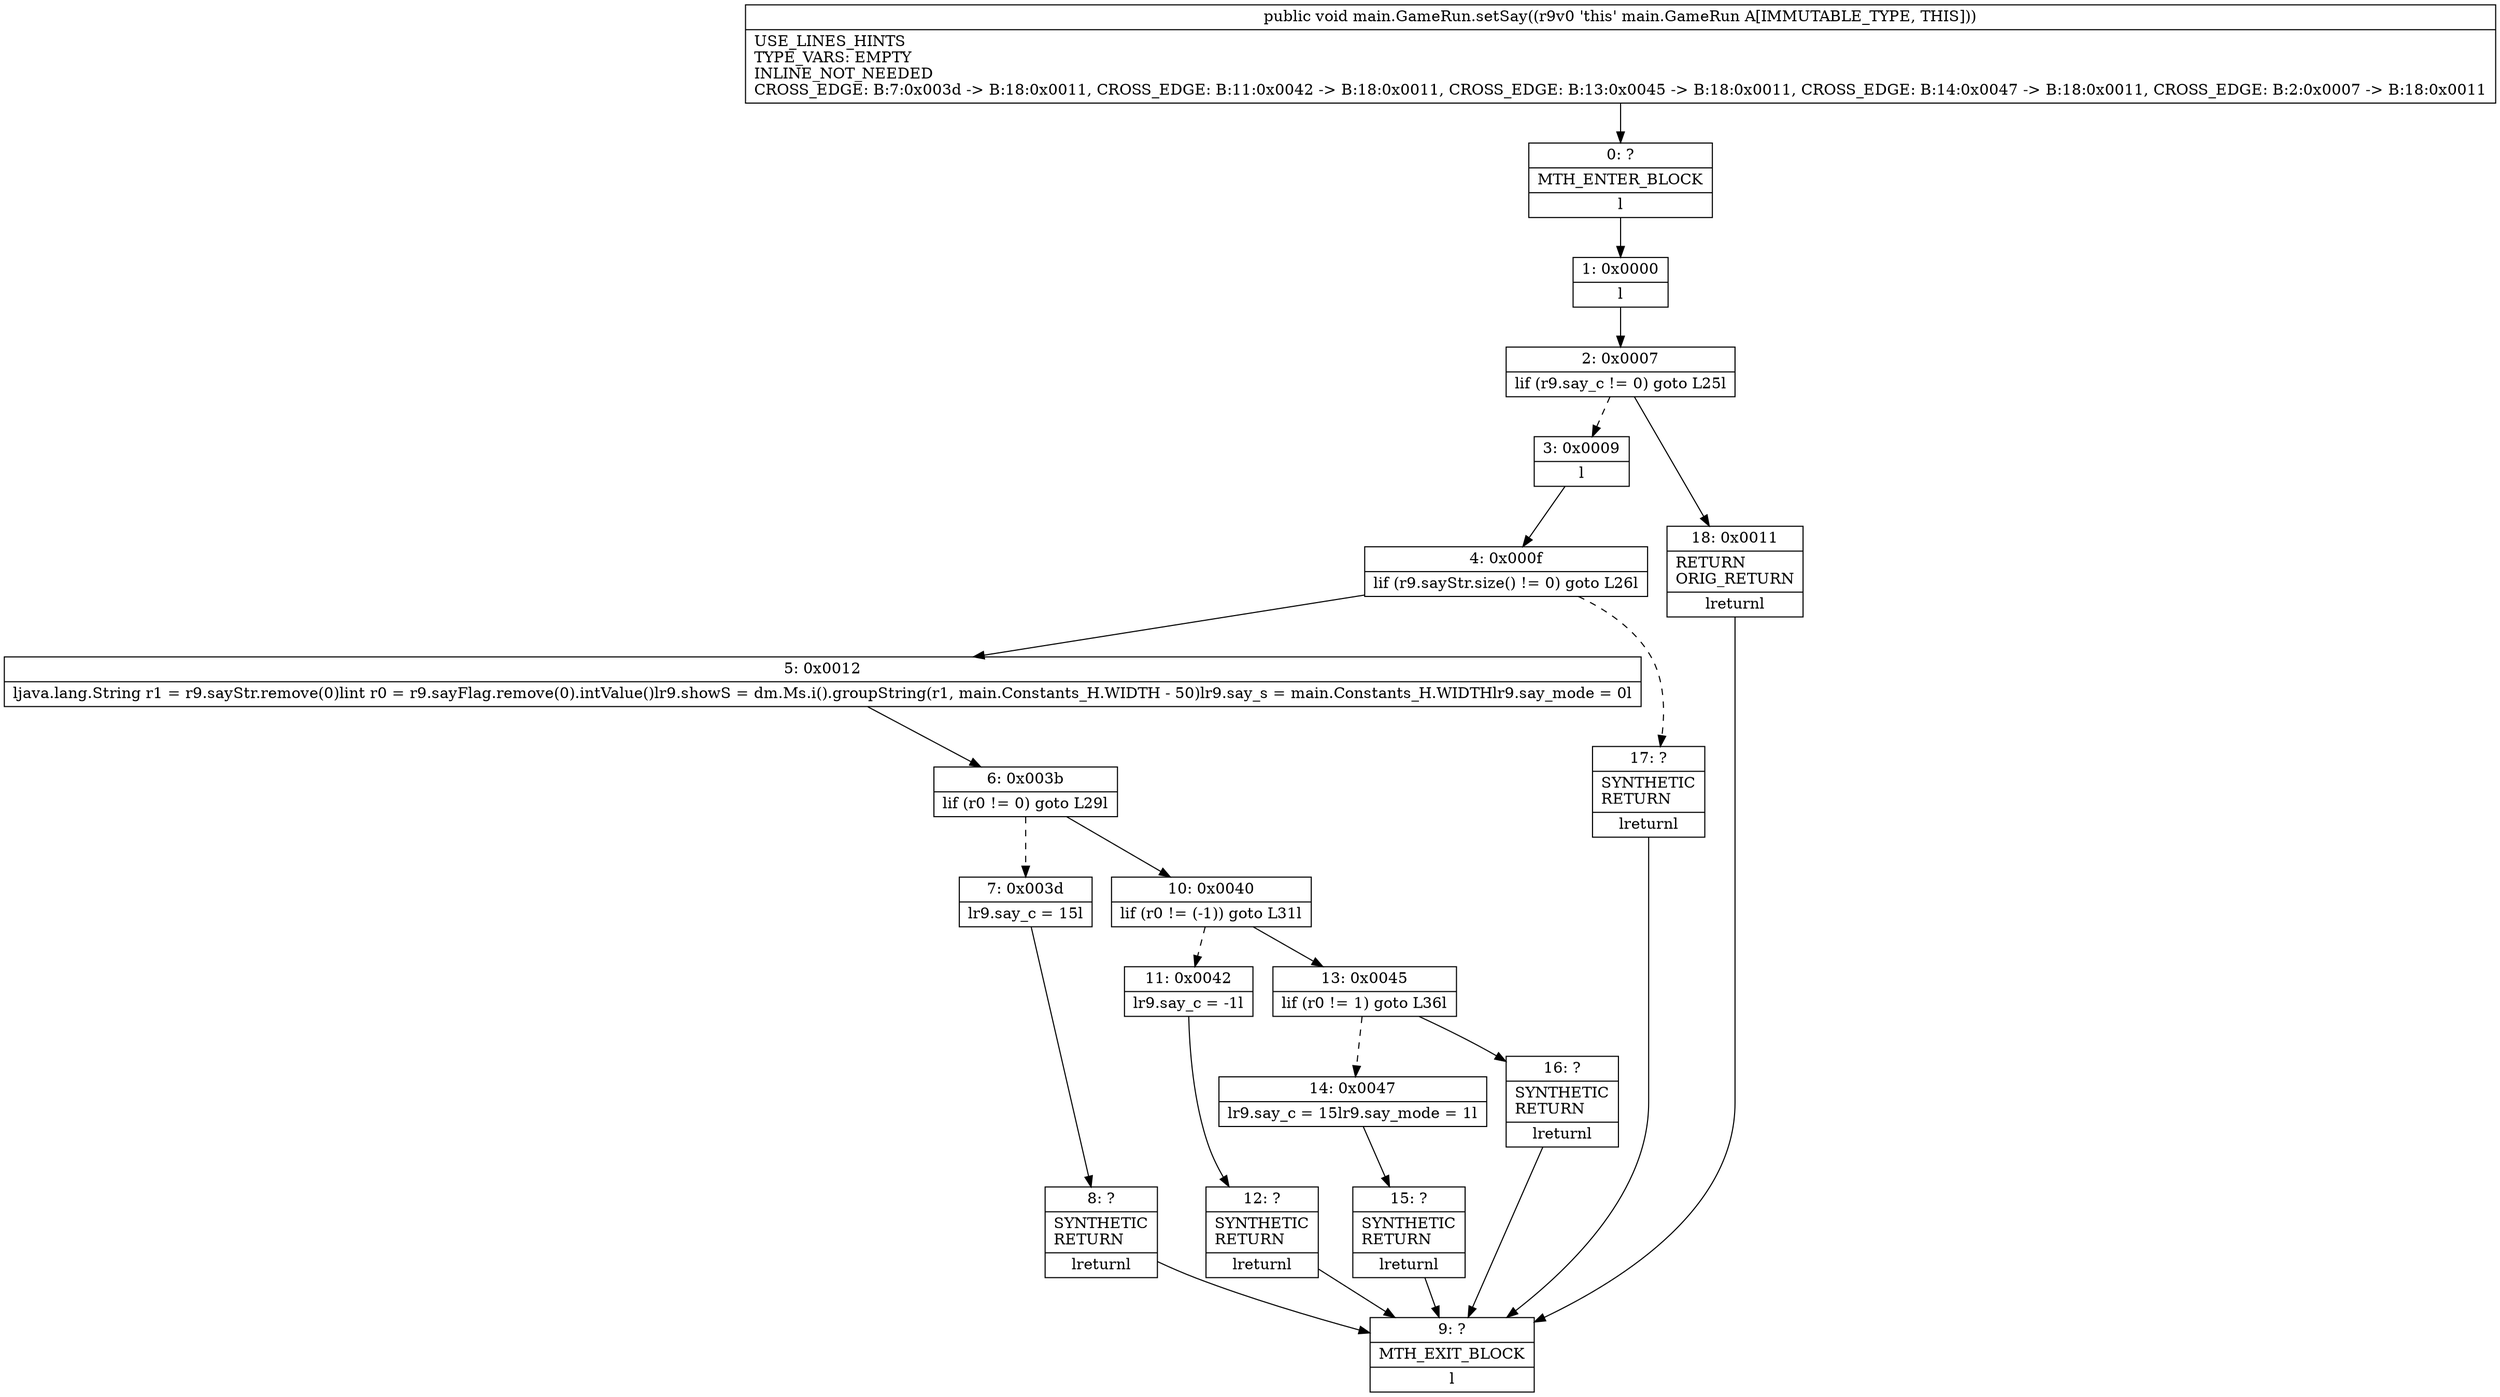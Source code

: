 digraph "CFG formain.GameRun.setSay()V" {
Node_0 [shape=record,label="{0\:\ ?|MTH_ENTER_BLOCK\l|l}"];
Node_1 [shape=record,label="{1\:\ 0x0000|l}"];
Node_2 [shape=record,label="{2\:\ 0x0007|lif (r9.say_c != 0) goto L25l}"];
Node_3 [shape=record,label="{3\:\ 0x0009|l}"];
Node_4 [shape=record,label="{4\:\ 0x000f|lif (r9.sayStr.size() != 0) goto L26l}"];
Node_5 [shape=record,label="{5\:\ 0x0012|ljava.lang.String r1 = r9.sayStr.remove(0)lint r0 = r9.sayFlag.remove(0).intValue()lr9.showS = dm.Ms.i().groupString(r1, main.Constants_H.WIDTH \- 50)lr9.say_s = main.Constants_H.WIDTHlr9.say_mode = 0l}"];
Node_6 [shape=record,label="{6\:\ 0x003b|lif (r0 != 0) goto L29l}"];
Node_7 [shape=record,label="{7\:\ 0x003d|lr9.say_c = 15l}"];
Node_8 [shape=record,label="{8\:\ ?|SYNTHETIC\lRETURN\l|lreturnl}"];
Node_9 [shape=record,label="{9\:\ ?|MTH_EXIT_BLOCK\l|l}"];
Node_10 [shape=record,label="{10\:\ 0x0040|lif (r0 != (\-1)) goto L31l}"];
Node_11 [shape=record,label="{11\:\ 0x0042|lr9.say_c = \-1l}"];
Node_12 [shape=record,label="{12\:\ ?|SYNTHETIC\lRETURN\l|lreturnl}"];
Node_13 [shape=record,label="{13\:\ 0x0045|lif (r0 != 1) goto L36l}"];
Node_14 [shape=record,label="{14\:\ 0x0047|lr9.say_c = 15lr9.say_mode = 1l}"];
Node_15 [shape=record,label="{15\:\ ?|SYNTHETIC\lRETURN\l|lreturnl}"];
Node_16 [shape=record,label="{16\:\ ?|SYNTHETIC\lRETURN\l|lreturnl}"];
Node_17 [shape=record,label="{17\:\ ?|SYNTHETIC\lRETURN\l|lreturnl}"];
Node_18 [shape=record,label="{18\:\ 0x0011|RETURN\lORIG_RETURN\l|lreturnl}"];
MethodNode[shape=record,label="{public void main.GameRun.setSay((r9v0 'this' main.GameRun A[IMMUTABLE_TYPE, THIS]))  | USE_LINES_HINTS\lTYPE_VARS: EMPTY\lINLINE_NOT_NEEDED\lCROSS_EDGE: B:7:0x003d \-\> B:18:0x0011, CROSS_EDGE: B:11:0x0042 \-\> B:18:0x0011, CROSS_EDGE: B:13:0x0045 \-\> B:18:0x0011, CROSS_EDGE: B:14:0x0047 \-\> B:18:0x0011, CROSS_EDGE: B:2:0x0007 \-\> B:18:0x0011\l}"];
MethodNode -> Node_0;
Node_0 -> Node_1;
Node_1 -> Node_2;
Node_2 -> Node_3[style=dashed];
Node_2 -> Node_18;
Node_3 -> Node_4;
Node_4 -> Node_5;
Node_4 -> Node_17[style=dashed];
Node_5 -> Node_6;
Node_6 -> Node_7[style=dashed];
Node_6 -> Node_10;
Node_7 -> Node_8;
Node_8 -> Node_9;
Node_10 -> Node_11[style=dashed];
Node_10 -> Node_13;
Node_11 -> Node_12;
Node_12 -> Node_9;
Node_13 -> Node_14[style=dashed];
Node_13 -> Node_16;
Node_14 -> Node_15;
Node_15 -> Node_9;
Node_16 -> Node_9;
Node_17 -> Node_9;
Node_18 -> Node_9;
}

